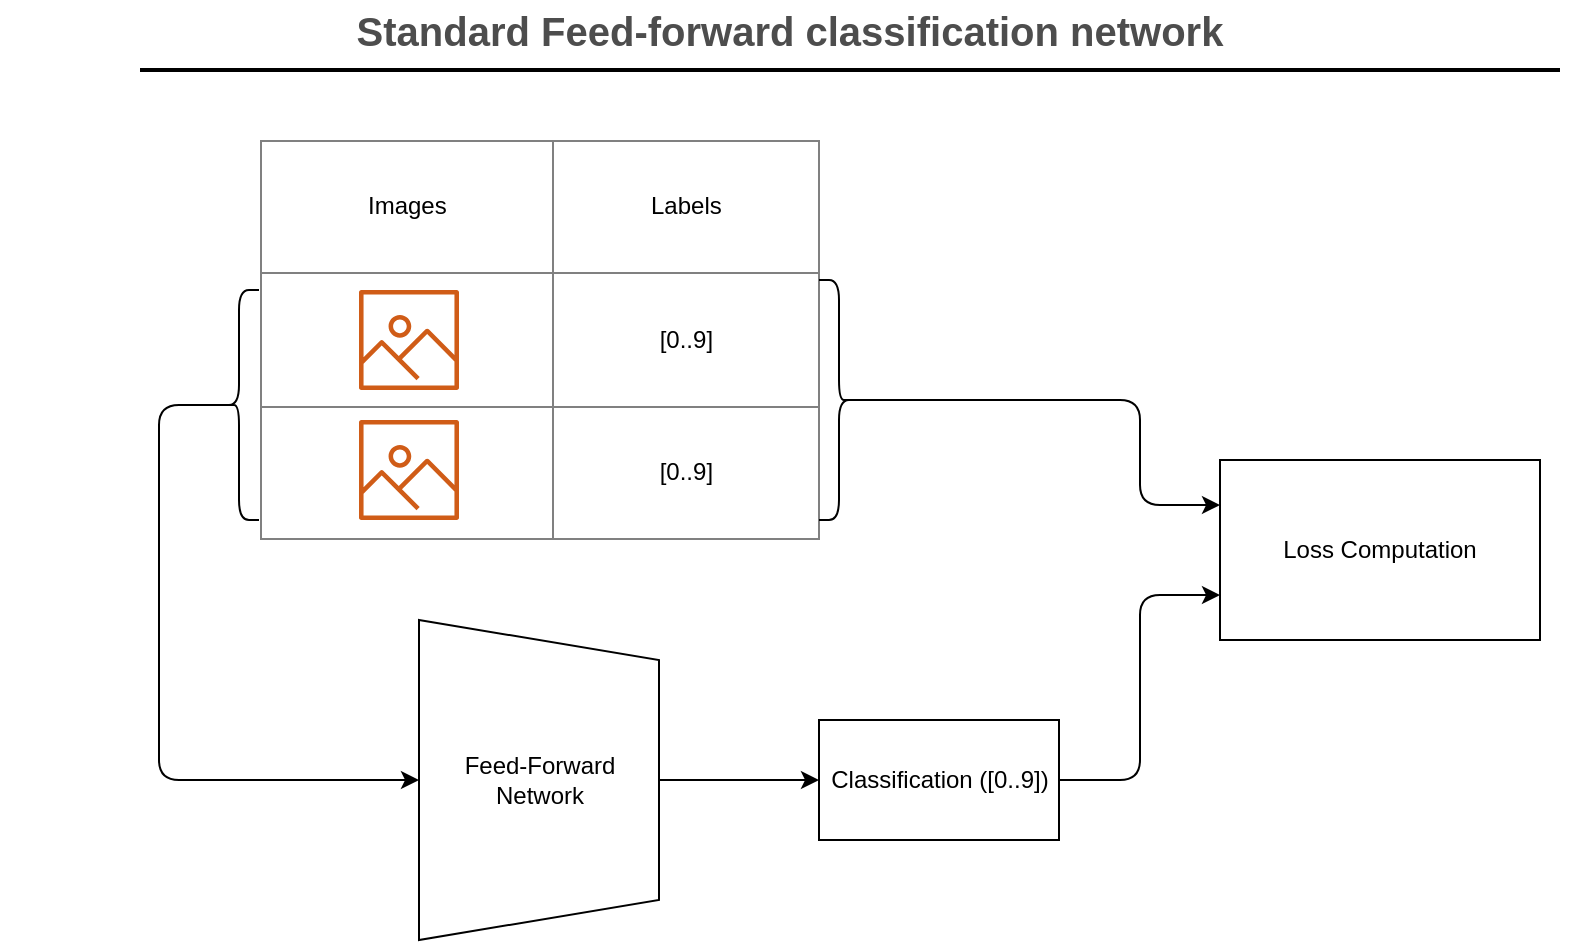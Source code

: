 <mxfile version="13.10.6" type="device" pages="2"><diagram id="C2fSY1v2SiZeoUbDoYyL" name="Page-1"><mxGraphModel dx="1422" dy="794" grid="1" gridSize="10" guides="1" tooltips="1" connect="1" arrows="1" fold="1" page="1" pageScale="1" pageWidth="1169" pageHeight="827" math="0" shadow="0"><root><mxCell id="0"/><mxCell id="1" parent="0"/><mxCell id="ehdacy4egd0upgi4lbaZ-4" value="&lt;table border=&quot;1&quot; width=&quot;100%&quot; style=&quot;width: 100% ; height: 100% ; border-collapse: collapse&quot;&gt;&lt;tbody&gt;&lt;tr&gt;&lt;td style=&quot;text-align: center&quot;&gt;Images&lt;/td&gt;&lt;td style=&quot;text-align: center&quot;&gt;Labels&lt;/td&gt;&lt;/tr&gt;&lt;tr&gt;&lt;td align=&quot;center&quot;&gt;&lt;br&gt;&lt;/td&gt;&lt;td align=&quot;center&quot;&gt;[0..9]&lt;/td&gt;&lt;/tr&gt;&lt;tr&gt;&lt;td align=&quot;center&quot;&gt;&lt;br&gt;&lt;/td&gt;&lt;td align=&quot;center&quot;&gt;[0..9]&lt;/td&gt;&lt;/tr&gt;&lt;/tbody&gt;&lt;/table&gt;" style="text;html=1;strokeColor=none;fillColor=none;overflow=fill;" vertex="1" parent="1"><mxGeometry x="239.5" y="120" width="280" height="200" as="geometry"/></mxCell><mxCell id="3ne1QswCM8ZiEu4GHsYG-31" value="Standard Feed-forward classification network" style="text;html=1;strokeColor=none;fillColor=none;align=center;verticalAlign=middle;whiteSpace=wrap;rounded=0;fontStyle=1;fontSize=20;fontColor=#4D4D4D;" parent="1" vertex="1"><mxGeometry x="110" y="50" width="790" height="30" as="geometry"/></mxCell><mxCell id="3ne1QswCM8ZiEu4GHsYG-32" value="" style="line;strokeWidth=2;html=1;fontSize=20;fontColor=#4D4D4D;" parent="1" vertex="1"><mxGeometry x="180" y="80" width="710" height="10" as="geometry"/></mxCell><mxCell id="ehdacy4egd0upgi4lbaZ-2" value="Feed-Forward Network" style="shape=trapezoid;perimeter=trapezoidPerimeter;whiteSpace=wrap;html=1;fixedSize=1;direction=south;" vertex="1" parent="1"><mxGeometry x="319.5" y="360" width="120" height="160" as="geometry"/></mxCell><mxCell id="ehdacy4egd0upgi4lbaZ-3" value="" style="outlineConnect=0;fontColor=#232F3E;gradientColor=none;fillColor=#D05C17;strokeColor=none;dashed=0;verticalLabelPosition=bottom;verticalAlign=top;align=center;html=1;fontSize=12;fontStyle=0;aspect=fixed;pointerEvents=1;shape=mxgraph.aws4.container_registry_image;" vertex="1" parent="1"><mxGeometry x="289.5" y="260" width="50" height="50" as="geometry"/></mxCell><mxCell id="ehdacy4egd0upgi4lbaZ-5" value="" style="outlineConnect=0;fontColor=#232F3E;gradientColor=none;fillColor=#D05C17;strokeColor=none;dashed=0;verticalLabelPosition=bottom;verticalAlign=top;align=center;html=1;fontSize=12;fontStyle=0;aspect=fixed;pointerEvents=1;shape=mxgraph.aws4.container_registry_image;" vertex="1" parent="1"><mxGeometry x="289.5" y="195" width="50" height="50" as="geometry"/></mxCell><mxCell id="ehdacy4egd0upgi4lbaZ-10" value="" style="edgeStyle=segmentEdgeStyle;endArrow=classic;html=1;entryX=0.5;entryY=1;entryDx=0;entryDy=0;exitX=0.1;exitY=0.5;exitDx=0;exitDy=0;exitPerimeter=0;" edge="1" parent="1" source="ehdacy4egd0upgi4lbaZ-11" target="ehdacy4egd0upgi4lbaZ-2"><mxGeometry width="50" height="50" relative="1" as="geometry"><mxPoint x="99.5" y="320" as="sourcePoint"/><mxPoint x="409.5" y="370" as="targetPoint"/><Array as="points"><mxPoint x="189.5" y="253"/><mxPoint x="189.5" y="440"/></Array></mxGeometry></mxCell><mxCell id="ehdacy4egd0upgi4lbaZ-11" value="" style="shape=curlyBracket;whiteSpace=wrap;html=1;rounded=1;" vertex="1" parent="1"><mxGeometry x="219.5" y="195" width="20" height="115" as="geometry"/></mxCell><mxCell id="ehdacy4egd0upgi4lbaZ-12" value="Classification ([0..9])" style="rounded=0;whiteSpace=wrap;html=1;" vertex="1" parent="1"><mxGeometry x="519.5" y="410" width="120" height="60" as="geometry"/></mxCell><mxCell id="ehdacy4egd0upgi4lbaZ-13" value="" style="edgeStyle=segmentEdgeStyle;endArrow=classic;html=1;exitX=0.5;exitY=0;exitDx=0;exitDy=0;entryX=0;entryY=0.5;entryDx=0;entryDy=0;" edge="1" parent="1" source="ehdacy4egd0upgi4lbaZ-2" target="ehdacy4egd0upgi4lbaZ-12"><mxGeometry width="50" height="50" relative="1" as="geometry"><mxPoint x="359.5" y="320" as="sourcePoint"/><mxPoint x="409.5" y="270" as="targetPoint"/></mxGeometry></mxCell><mxCell id="ehdacy4egd0upgi4lbaZ-14" value="" style="shape=curlyBracket;whiteSpace=wrap;html=1;rounded=1;direction=west;" vertex="1" parent="1"><mxGeometry x="519.5" y="190" width="20" height="120" as="geometry"/></mxCell><mxCell id="ehdacy4egd0upgi4lbaZ-16" value="Loss Computation" style="rounded=0;whiteSpace=wrap;html=1;" vertex="1" parent="1"><mxGeometry x="720" y="280" width="160" height="90" as="geometry"/></mxCell><mxCell id="ehdacy4egd0upgi4lbaZ-18" value="" style="edgeStyle=segmentEdgeStyle;endArrow=classic;html=1;entryX=0;entryY=0.75;entryDx=0;entryDy=0;" edge="1" parent="1" target="ehdacy4egd0upgi4lbaZ-16"><mxGeometry width="50" height="50" relative="1" as="geometry"><mxPoint x="640" y="440" as="sourcePoint"/><mxPoint x="610" y="370" as="targetPoint"/><Array as="points"><mxPoint x="680" y="440"/><mxPoint x="680" y="348"/></Array></mxGeometry></mxCell><mxCell id="ehdacy4egd0upgi4lbaZ-19" value="" style="edgeStyle=segmentEdgeStyle;endArrow=classic;html=1;exitX=0.1;exitY=0.5;exitDx=0;exitDy=0;exitPerimeter=0;entryX=0;entryY=0.25;entryDx=0;entryDy=0;" edge="1" parent="1" source="ehdacy4egd0upgi4lbaZ-14" target="ehdacy4egd0upgi4lbaZ-16"><mxGeometry width="50" height="50" relative="1" as="geometry"><mxPoint x="560" y="420" as="sourcePoint"/><mxPoint x="610" y="370" as="targetPoint"/><Array as="points"><mxPoint x="680" y="250"/><mxPoint x="680" y="303"/></Array></mxGeometry></mxCell></root></mxGraphModel></diagram><diagram id="0IxAm7soxJN1qSh33nS3" name="Page-2"><mxGraphModel dx="1422" dy="794" grid="1" gridSize="10" guides="1" tooltips="1" connect="1" arrows="1" fold="1" page="1" pageScale="1" pageWidth="850" pageHeight="1100" math="1" shadow="0"><root><mxCell id="L98gcntdOqFVITLi1b0N-0"/><mxCell id="L98gcntdOqFVITLi1b0N-1" parent="L98gcntdOqFVITLi1b0N-0"/><mxCell id="LmH1zY-GggsBBERelFkR-4" value="\(p(z)\)" style="ellipse;whiteSpace=wrap;html=1;aspect=fixed;" vertex="1" parent="L98gcntdOqFVITLi1b0N-1"><mxGeometry x="380" y="330" width="220" height="220" as="geometry"/></mxCell><mxCell id="Muf5VSUYD4xPJ5p6qpFg-0" value="Regular VAE with classifier on latent representation (M1)" style="text;html=1;strokeColor=none;fillColor=none;align=center;verticalAlign=middle;whiteSpace=wrap;rounded=0;fontStyle=1;fontSize=20;fontColor=#4D4D4D;" vertex="1" parent="L98gcntdOqFVITLi1b0N-1"><mxGeometry x="240" y="50" width="800" height="30" as="geometry"/></mxCell><mxCell id="FvfrDMXyY4m91KwylC1n-0" value="" style="line;strokeWidth=2;html=1;fontSize=20;fontColor=#4D4D4D;" vertex="1" parent="L98gcntdOqFVITLi1b0N-1"><mxGeometry x="160" y="80" width="960" height="10" as="geometry"/></mxCell><mxCell id="XY2MrMjM2Dbjpl5i0tN3-0" value="&lt;table border=&quot;1&quot; width=&quot;100%&quot; style=&quot;width: 100% ; height: 100% ; border-collapse: collapse&quot;&gt;&lt;tbody&gt;&lt;tr&gt;&lt;td style=&quot;text-align: center&quot;&gt;Images&lt;/td&gt;&lt;td style=&quot;text-align: center&quot;&gt;Labels&lt;/td&gt;&lt;/tr&gt;&lt;tr&gt;&lt;td align=&quot;center&quot;&gt;&lt;br&gt;&lt;/td&gt;&lt;td align=&quot;center&quot;&gt;[0..9]&lt;/td&gt;&lt;/tr&gt;&lt;tr&gt;&lt;td align=&quot;center&quot;&gt;&lt;br&gt;&lt;/td&gt;&lt;td align=&quot;center&quot;&gt;[0..9]&lt;/td&gt;&lt;/tr&gt;&lt;/tbody&gt;&lt;/table&gt;" style="text;html=1;strokeColor=none;fillColor=none;overflow=fill;" vertex="1" parent="L98gcntdOqFVITLi1b0N-1"><mxGeometry x="239.5" y="120" width="280" height="200" as="geometry"/></mxCell><mxCell id="XY2MrMjM2Dbjpl5i0tN3-1" value="" style="outlineConnect=0;fontColor=#232F3E;gradientColor=none;fillColor=#D05C17;strokeColor=none;dashed=0;verticalLabelPosition=bottom;verticalAlign=top;align=center;html=1;fontSize=12;fontStyle=0;aspect=fixed;pointerEvents=1;shape=mxgraph.aws4.container_registry_image;" vertex="1" parent="L98gcntdOqFVITLi1b0N-1"><mxGeometry x="289.5" y="195" width="50" height="50" as="geometry"/></mxCell><mxCell id="XY2MrMjM2Dbjpl5i0tN3-2" value="" style="outlineConnect=0;fontColor=#232F3E;gradientColor=none;fillColor=#D05C17;strokeColor=none;dashed=0;verticalLabelPosition=bottom;verticalAlign=top;align=center;html=1;fontSize=12;fontStyle=0;aspect=fixed;pointerEvents=1;shape=mxgraph.aws4.container_registry_image;" vertex="1" parent="L98gcntdOqFVITLi1b0N-1"><mxGeometry x="289.5" y="260" width="50" height="50" as="geometry"/></mxCell><mxCell id="ILtuVkmhn82xv46K-818-0" value="Feed-Forward Network&lt;br&gt;\(\phi\)" style="shape=trapezoid;perimeter=trapezoidPerimeter;whiteSpace=wrap;html=1;fixedSize=1;direction=south;" vertex="1" parent="L98gcntdOqFVITLi1b0N-1"><mxGeometry x="230" y="360" width="120" height="160" as="geometry"/></mxCell><mxCell id="ILtuVkmhn82xv46K-818-2" value="" style="shape=curlyBracket;whiteSpace=wrap;html=1;rounded=1;" vertex="1" parent="L98gcntdOqFVITLi1b0N-1"><mxGeometry x="219.5" y="195" width="20" height="115" as="geometry"/></mxCell><mxCell id="LmH1zY-GggsBBERelFkR-1" value="" style="endArrow=classic;html=1;exitX=0.5;exitY=0;exitDx=0;exitDy=0;entryX=0;entryY=0.5;entryDx=0;entryDy=0;" edge="1" parent="L98gcntdOqFVITLi1b0N-1" source="ILtuVkmhn82xv46K-818-0" target="LmH1zY-GggsBBERelFkR-5"><mxGeometry width="50" height="50" relative="1" as="geometry"><mxPoint x="600" y="310" as="sourcePoint"/><mxPoint x="442.5" y="440" as="targetPoint"/></mxGeometry></mxCell><mxCell id="LmH1zY-GggsBBERelFkR-5" value="\(q_\phi(z|x)\)" style="ellipse;whiteSpace=wrap;html=1;aspect=fixed;" vertex="1" parent="L98gcntdOqFVITLi1b0N-1"><mxGeometry x="430" y="460" width="80" height="80" as="geometry"/></mxCell><mxCell id="LmH1zY-GggsBBERelFkR-7" value="Feed-Forward Network&lt;br&gt;\(\theta\)" style="shape=trapezoid;perimeter=trapezoidPerimeter;whiteSpace=wrap;html=1;fixedSize=1;direction=north;" vertex="1" parent="L98gcntdOqFVITLi1b0N-1"><mxGeometry x="730" y="360" width="120" height="160" as="geometry"/></mxCell><mxCell id="LmH1zY-GggsBBERelFkR-8" value="Sampling" style="rhombus;whiteSpace=wrap;html=1;" vertex="1" parent="L98gcntdOqFVITLi1b0N-1"><mxGeometry x="630" y="400" width="80" height="80" as="geometry"/></mxCell><mxCell id="LmH1zY-GggsBBERelFkR-9" value="" style="endArrow=classic;html=1;exitX=1;exitY=0.5;exitDx=0;exitDy=0;entryX=0;entryY=0.5;entryDx=0;entryDy=0;" edge="1" parent="L98gcntdOqFVITLi1b0N-1" source="LmH1zY-GggsBBERelFkR-5" target="LmH1zY-GggsBBERelFkR-8"><mxGeometry width="50" height="50" relative="1" as="geometry"><mxPoint x="600" y="400" as="sourcePoint"/><mxPoint x="650" y="350" as="targetPoint"/></mxGeometry></mxCell><mxCell id="LmH1zY-GggsBBERelFkR-10" value="" style="endArrow=classic;html=1;entryX=0.5;entryY=0;entryDx=0;entryDy=0;exitX=1;exitY=0.5;exitDx=0;exitDy=0;" edge="1" parent="L98gcntdOqFVITLi1b0N-1" source="LmH1zY-GggsBBERelFkR-8" target="LmH1zY-GggsBBERelFkR-7"><mxGeometry width="50" height="50" relative="1" as="geometry"><mxPoint x="600" y="400" as="sourcePoint"/><mxPoint x="650" y="350" as="targetPoint"/></mxGeometry></mxCell><mxCell id="XPpzjmiC2nC9-CoZZ-es-1" value="Loss Computation&lt;br&gt;&lt;span style=&quot;font-family: &amp;#34;courier new&amp;#34; , &amp;#34;courier&amp;#34; , monospace ; font-size: 13px ; text-align: left ; background-color: rgb(255 , 255 , 255)&quot;&gt;(\(\phi\) and \(\theta\))&lt;br&gt;&lt;/span&gt;" style="rounded=0;whiteSpace=wrap;html=1;" vertex="1" parent="L98gcntdOqFVITLi1b0N-1"><mxGeometry x="1080" y="470" width="119.5" height="80" as="geometry"/></mxCell><mxCell id="02xZsPcoXYfAcC7nLZEp-1" value="Feed-Forward Network&lt;br&gt;\(C\)" style="shape=trapezoid;perimeter=trapezoidPerimeter;whiteSpace=wrap;html=1;fixedSize=1;direction=south;" vertex="1" parent="L98gcntdOqFVITLi1b0N-1"><mxGeometry x="650" y="205" width="120" height="160" as="geometry"/></mxCell><mxCell id="5Z2frh5zZ79flZzo8RB6-0" value="" style="shape=curlyBracket;whiteSpace=wrap;html=1;rounded=1;direction=west;" vertex="1" parent="L98gcntdOqFVITLi1b0N-1"><mxGeometry x="519.5" y="190" width="20" height="120" as="geometry"/></mxCell><mxCell id="5Z2frh5zZ79flZzo8RB6-1" value="" style="edgeStyle=segmentEdgeStyle;endArrow=classic;html=1;exitX=0.1;exitY=0.5;exitDx=0;exitDy=0;exitPerimeter=0;entryX=0;entryY=0.25;entryDx=0;entryDy=0;" edge="1" parent="L98gcntdOqFVITLi1b0N-1" source="5Z2frh5zZ79flZzo8RB6-0" target="5Z2frh5zZ79flZzo8RB6-3"><mxGeometry width="50" height="50" relative="1" as="geometry"><mxPoint x="560" y="420" as="sourcePoint"/><mxPoint x="820" y="180" as="targetPoint"/><Array as="points"><mxPoint x="610" y="250"/><mxPoint x="610" y="180"/><mxPoint x="960" y="180"/></Array></mxGeometry></mxCell><mxCell id="5Z2frh5zZ79flZzo8RB6-2" value="" style="endArrow=classic;html=1;entryX=0.5;entryY=1;entryDx=0;entryDy=0;" edge="1" parent="L98gcntdOqFVITLi1b0N-1" source="LmH1zY-GggsBBERelFkR-5" target="02xZsPcoXYfAcC7nLZEp-1"><mxGeometry width="50" height="50" relative="1" as="geometry"><mxPoint x="640" y="380" as="sourcePoint"/><mxPoint x="650" y="420" as="targetPoint"/></mxGeometry></mxCell><mxCell id="5Z2frh5zZ79flZzo8RB6-3" value="Loss Computation&lt;br&gt;(\(C\))" style="rounded=0;whiteSpace=wrap;html=1;" vertex="1" parent="L98gcntdOqFVITLi1b0N-1"><mxGeometry x="990" y="160" width="120" height="80" as="geometry"/></mxCell><mxCell id="ZxBptqoe9Ilon5p4JhhC-0" value="Classification ([0..9])" style="rounded=0;whiteSpace=wrap;html=1;" vertex="1" parent="L98gcntdOqFVITLi1b0N-1"><mxGeometry x="820" y="255" width="120" height="60" as="geometry"/></mxCell><mxCell id="ZxBptqoe9Ilon5p4JhhC-1" value="" style="endArrow=classic;html=1;entryX=0;entryY=0.5;entryDx=0;entryDy=0;exitX=0.5;exitY=0;exitDx=0;exitDy=0;" edge="1" parent="L98gcntdOqFVITLi1b0N-1" source="02xZsPcoXYfAcC7nLZEp-1" target="ZxBptqoe9Ilon5p4JhhC-0"><mxGeometry width="50" height="50" relative="1" as="geometry"><mxPoint x="600" y="450" as="sourcePoint"/><mxPoint x="650" y="400" as="targetPoint"/></mxGeometry></mxCell><mxCell id="ZxBptqoe9Ilon5p4JhhC-2" value="" style="edgeStyle=segmentEdgeStyle;endArrow=classic;html=1;entryX=0;entryY=0.75;entryDx=0;entryDy=0;exitX=1;exitY=0.5;exitDx=0;exitDy=0;" edge="1" parent="L98gcntdOqFVITLi1b0N-1" source="ZxBptqoe9Ilon5p4JhhC-0" target="5Z2frh5zZ79flZzo8RB6-3"><mxGeometry width="50" height="50" relative="1" as="geometry"><mxPoint x="600" y="450" as="sourcePoint"/><mxPoint x="650" y="400" as="targetPoint"/><Array as="points"><mxPoint x="970" y="285"/><mxPoint x="970" y="220"/></Array></mxGeometry></mxCell><mxCell id="ZxBptqoe9Ilon5p4JhhC-3" value="Bernoulli Distribution&lt;br&gt;\(p_\theta(x|z)\)" style="rounded=0;whiteSpace=wrap;html=1;" vertex="1" parent="L98gcntdOqFVITLi1b0N-1"><mxGeometry x="920" y="410" width="120" height="60" as="geometry"/></mxCell><mxCell id="ZxBptqoe9Ilon5p4JhhC-4" value="" style="endArrow=classic;html=1;entryX=0;entryY=0.5;entryDx=0;entryDy=0;exitX=0.5;exitY=1;exitDx=0;exitDy=0;" edge="1" parent="L98gcntdOqFVITLi1b0N-1" source="LmH1zY-GggsBBERelFkR-7" target="ZxBptqoe9Ilon5p4JhhC-3"><mxGeometry width="50" height="50" relative="1" as="geometry"><mxPoint x="600" y="440" as="sourcePoint"/><mxPoint x="650" y="390" as="targetPoint"/></mxGeometry></mxCell><mxCell id="ZxBptqoe9Ilon5p4JhhC-5" value="Binarization" style="rounded=0;whiteSpace=wrap;html=1;" vertex="1" parent="L98gcntdOqFVITLi1b0N-1"><mxGeometry x="80" y="320" width="120" height="45" as="geometry"/></mxCell><mxCell id="ZxBptqoe9Ilon5p4JhhC-6" value="" style="edgeStyle=segmentEdgeStyle;endArrow=classic;html=1;exitX=0.1;exitY=0.5;exitDx=0;exitDy=0;exitPerimeter=0;entryX=0.5;entryY=0;entryDx=0;entryDy=0;" edge="1" parent="L98gcntdOqFVITLi1b0N-1" source="ILtuVkmhn82xv46K-818-2" target="ZxBptqoe9Ilon5p4JhhC-5"><mxGeometry width="50" height="50" relative="1" as="geometry"><mxPoint x="600" y="440" as="sourcePoint"/><mxPoint x="650" y="390" as="targetPoint"/></mxGeometry></mxCell><mxCell id="ZxBptqoe9Ilon5p4JhhC-7" value="" style="edgeStyle=segmentEdgeStyle;endArrow=classic;html=1;exitX=0.5;exitY=1;exitDx=0;exitDy=0;entryX=0.5;entryY=1;entryDx=0;entryDy=0;" edge="1" parent="L98gcntdOqFVITLi1b0N-1" source="ZxBptqoe9Ilon5p4JhhC-5" target="ILtuVkmhn82xv46K-818-0"><mxGeometry width="50" height="50" relative="1" as="geometry"><mxPoint x="600" y="440" as="sourcePoint"/><mxPoint x="650" y="390" as="targetPoint"/><Array as="points"><mxPoint x="140" y="440"/></Array></mxGeometry></mxCell><mxCell id="ZxBptqoe9Ilon5p4JhhC-8" value="" style="edgeStyle=segmentEdgeStyle;endArrow=classic;html=1;exitX=0.5;exitY=1;exitDx=0;exitDy=0;entryX=0;entryY=0.75;entryDx=0;entryDy=0;" edge="1" parent="L98gcntdOqFVITLi1b0N-1" source="ZxBptqoe9Ilon5p4JhhC-5" target="XPpzjmiC2nC9-CoZZ-es-1"><mxGeometry width="50" height="50" relative="1" as="geometry"><mxPoint x="600" y="440" as="sourcePoint"/><mxPoint x="650" y="390" as="targetPoint"/><Array as="points"><mxPoint x="140" y="570"/><mxPoint x="1060" y="570"/><mxPoint x="1060" y="530"/></Array></mxGeometry></mxCell><mxCell id="ZxBptqoe9Ilon5p4JhhC-9" value="" style="edgeStyle=segmentEdgeStyle;endArrow=classic;html=1;entryX=0;entryY=0.25;entryDx=0;entryDy=0;exitX=1;exitY=0.75;exitDx=0;exitDy=0;" edge="1" parent="L98gcntdOqFVITLi1b0N-1" source="ZxBptqoe9Ilon5p4JhhC-3" target="XPpzjmiC2nC9-CoZZ-es-1"><mxGeometry width="50" height="50" relative="1" as="geometry"><mxPoint x="1130" y="420" as="sourcePoint"/><mxPoint x="650" y="390" as="targetPoint"/><Array as="points"><mxPoint x="1060" y="455"/><mxPoint x="1060" y="490"/></Array></mxGeometry></mxCell><mxCell id="ZxBptqoe9Ilon5p4JhhC-10" value="" style="outlineConnect=0;fontColor=#232F3E;gradientColor=none;fillColor=#D05C17;strokeColor=none;dashed=0;verticalLabelPosition=bottom;verticalAlign=top;align=center;html=1;fontSize=12;fontStyle=0;aspect=fixed;pointerEvents=1;shape=mxgraph.aws4.container_registry_image;" vertex="1" parent="L98gcntdOqFVITLi1b0N-1"><mxGeometry x="1120" y="340" width="49.5" height="49.5" as="geometry"/></mxCell><mxCell id="ZxBptqoe9Ilon5p4JhhC-11" value="" style="edgeStyle=segmentEdgeStyle;endArrow=classic;html=1;exitX=1;exitY=0.25;exitDx=0;exitDy=0;" edge="1" parent="L98gcntdOqFVITLi1b0N-1" source="ZxBptqoe9Ilon5p4JhhC-3" target="ZxBptqoe9Ilon5p4JhhC-10"><mxGeometry width="50" height="50" relative="1" as="geometry"><mxPoint x="600" y="440" as="sourcePoint"/><mxPoint x="650" y="390" as="targetPoint"/></mxGeometry></mxCell></root></mxGraphModel></diagram></mxfile>